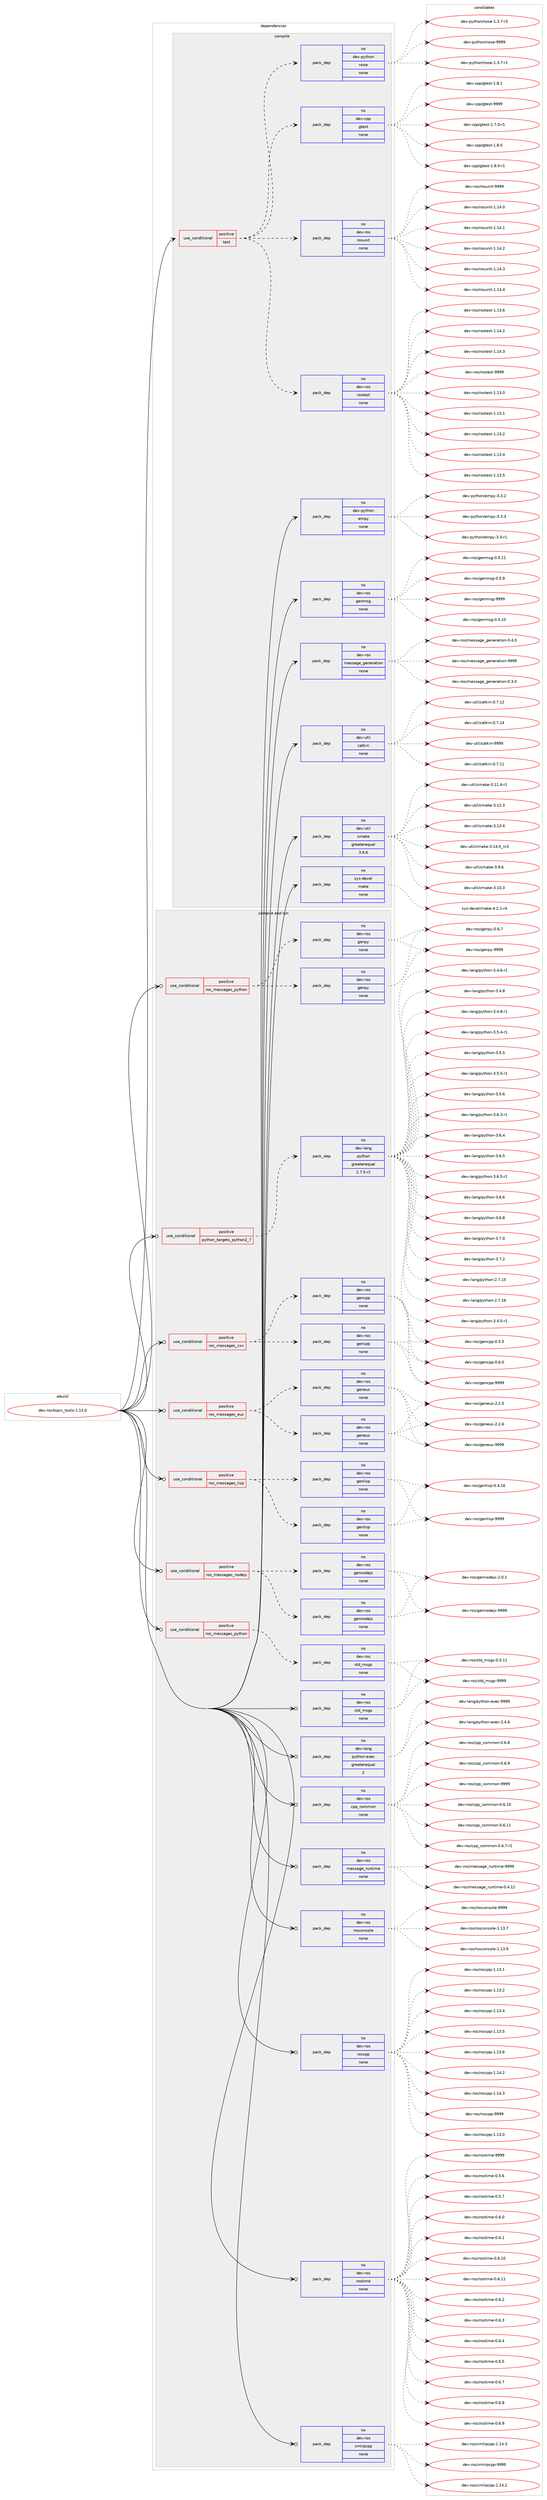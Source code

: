digraph prolog {

# *************
# Graph options
# *************

newrank=true;
concentrate=true;
compound=true;
graph [rankdir=LR,fontname=Helvetica,fontsize=10,ranksep=1.5];#, ranksep=2.5, nodesep=0.2];
edge  [arrowhead=vee];
node  [fontname=Helvetica,fontsize=10];

# **********
# The ebuild
# **********

subgraph cluster_leftcol {
color=gray;
rank=same;
label=<<i>ebuild</i>>;
id [label="dev-ros/topic_tools-1.13.0", color=red, width=4, href="../dev-ros/topic_tools-1.13.0.svg"];
}

# ****************
# The dependencies
# ****************

subgraph cluster_midcol {
color=gray;
label=<<i>dependencies</i>>;
subgraph cluster_compile {
fillcolor="#eeeeee";
style=filled;
label=<<i>compile</i>>;
subgraph cond391656 {
dependency1475998 [label=<<TABLE BORDER="0" CELLBORDER="1" CELLSPACING="0" CELLPADDING="4"><TR><TD ROWSPAN="3" CELLPADDING="10">use_conditional</TD></TR><TR><TD>positive</TD></TR><TR><TD>test</TD></TR></TABLE>>, shape=none, color=red];
subgraph pack1060952 {
dependency1475999 [label=<<TABLE BORDER="0" CELLBORDER="1" CELLSPACING="0" CELLPADDING="4" WIDTH="220"><TR><TD ROWSPAN="6" CELLPADDING="30">pack_dep</TD></TR><TR><TD WIDTH="110">no</TD></TR><TR><TD>dev-ros</TD></TR><TR><TD>rostest</TD></TR><TR><TD>none</TD></TR><TR><TD></TD></TR></TABLE>>, shape=none, color=blue];
}
dependency1475998:e -> dependency1475999:w [weight=20,style="dashed",arrowhead="vee"];
subgraph pack1060953 {
dependency1476000 [label=<<TABLE BORDER="0" CELLBORDER="1" CELLSPACING="0" CELLPADDING="4" WIDTH="220"><TR><TD ROWSPAN="6" CELLPADDING="30">pack_dep</TD></TR><TR><TD WIDTH="110">no</TD></TR><TR><TD>dev-ros</TD></TR><TR><TD>rosunit</TD></TR><TR><TD>none</TD></TR><TR><TD></TD></TR></TABLE>>, shape=none, color=blue];
}
dependency1475998:e -> dependency1476000:w [weight=20,style="dashed",arrowhead="vee"];
subgraph pack1060954 {
dependency1476001 [label=<<TABLE BORDER="0" CELLBORDER="1" CELLSPACING="0" CELLPADDING="4" WIDTH="220"><TR><TD ROWSPAN="6" CELLPADDING="30">pack_dep</TD></TR><TR><TD WIDTH="110">no</TD></TR><TR><TD>dev-cpp</TD></TR><TR><TD>gtest</TD></TR><TR><TD>none</TD></TR><TR><TD></TD></TR></TABLE>>, shape=none, color=blue];
}
dependency1475998:e -> dependency1476001:w [weight=20,style="dashed",arrowhead="vee"];
subgraph pack1060955 {
dependency1476002 [label=<<TABLE BORDER="0" CELLBORDER="1" CELLSPACING="0" CELLPADDING="4" WIDTH="220"><TR><TD ROWSPAN="6" CELLPADDING="30">pack_dep</TD></TR><TR><TD WIDTH="110">no</TD></TR><TR><TD>dev-python</TD></TR><TR><TD>nose</TD></TR><TR><TD>none</TD></TR><TR><TD></TD></TR></TABLE>>, shape=none, color=blue];
}
dependency1475998:e -> dependency1476002:w [weight=20,style="dashed",arrowhead="vee"];
}
id:e -> dependency1475998:w [weight=20,style="solid",arrowhead="vee"];
subgraph pack1060956 {
dependency1476003 [label=<<TABLE BORDER="0" CELLBORDER="1" CELLSPACING="0" CELLPADDING="4" WIDTH="220"><TR><TD ROWSPAN="6" CELLPADDING="30">pack_dep</TD></TR><TR><TD WIDTH="110">no</TD></TR><TR><TD>dev-python</TD></TR><TR><TD>empy</TD></TR><TR><TD>none</TD></TR><TR><TD></TD></TR></TABLE>>, shape=none, color=blue];
}
id:e -> dependency1476003:w [weight=20,style="solid",arrowhead="vee"];
subgraph pack1060957 {
dependency1476004 [label=<<TABLE BORDER="0" CELLBORDER="1" CELLSPACING="0" CELLPADDING="4" WIDTH="220"><TR><TD ROWSPAN="6" CELLPADDING="30">pack_dep</TD></TR><TR><TD WIDTH="110">no</TD></TR><TR><TD>dev-ros</TD></TR><TR><TD>genmsg</TD></TR><TR><TD>none</TD></TR><TR><TD></TD></TR></TABLE>>, shape=none, color=blue];
}
id:e -> dependency1476004:w [weight=20,style="solid",arrowhead="vee"];
subgraph pack1060958 {
dependency1476005 [label=<<TABLE BORDER="0" CELLBORDER="1" CELLSPACING="0" CELLPADDING="4" WIDTH="220"><TR><TD ROWSPAN="6" CELLPADDING="30">pack_dep</TD></TR><TR><TD WIDTH="110">no</TD></TR><TR><TD>dev-ros</TD></TR><TR><TD>message_generation</TD></TR><TR><TD>none</TD></TR><TR><TD></TD></TR></TABLE>>, shape=none, color=blue];
}
id:e -> dependency1476005:w [weight=20,style="solid",arrowhead="vee"];
subgraph pack1060959 {
dependency1476006 [label=<<TABLE BORDER="0" CELLBORDER="1" CELLSPACING="0" CELLPADDING="4" WIDTH="220"><TR><TD ROWSPAN="6" CELLPADDING="30">pack_dep</TD></TR><TR><TD WIDTH="110">no</TD></TR><TR><TD>dev-util</TD></TR><TR><TD>catkin</TD></TR><TR><TD>none</TD></TR><TR><TD></TD></TR></TABLE>>, shape=none, color=blue];
}
id:e -> dependency1476006:w [weight=20,style="solid",arrowhead="vee"];
subgraph pack1060960 {
dependency1476007 [label=<<TABLE BORDER="0" CELLBORDER="1" CELLSPACING="0" CELLPADDING="4" WIDTH="220"><TR><TD ROWSPAN="6" CELLPADDING="30">pack_dep</TD></TR><TR><TD WIDTH="110">no</TD></TR><TR><TD>dev-util</TD></TR><TR><TD>cmake</TD></TR><TR><TD>greaterequal</TD></TR><TR><TD>3.9.6</TD></TR></TABLE>>, shape=none, color=blue];
}
id:e -> dependency1476007:w [weight=20,style="solid",arrowhead="vee"];
subgraph pack1060961 {
dependency1476008 [label=<<TABLE BORDER="0" CELLBORDER="1" CELLSPACING="0" CELLPADDING="4" WIDTH="220"><TR><TD ROWSPAN="6" CELLPADDING="30">pack_dep</TD></TR><TR><TD WIDTH="110">no</TD></TR><TR><TD>sys-devel</TD></TR><TR><TD>make</TD></TR><TR><TD>none</TD></TR><TR><TD></TD></TR></TABLE>>, shape=none, color=blue];
}
id:e -> dependency1476008:w [weight=20,style="solid",arrowhead="vee"];
}
subgraph cluster_compileandrun {
fillcolor="#eeeeee";
style=filled;
label=<<i>compile and run</i>>;
subgraph cond391657 {
dependency1476009 [label=<<TABLE BORDER="0" CELLBORDER="1" CELLSPACING="0" CELLPADDING="4"><TR><TD ROWSPAN="3" CELLPADDING="10">use_conditional</TD></TR><TR><TD>positive</TD></TR><TR><TD>python_targets_python2_7</TD></TR></TABLE>>, shape=none, color=red];
subgraph pack1060962 {
dependency1476010 [label=<<TABLE BORDER="0" CELLBORDER="1" CELLSPACING="0" CELLPADDING="4" WIDTH="220"><TR><TD ROWSPAN="6" CELLPADDING="30">pack_dep</TD></TR><TR><TD WIDTH="110">no</TD></TR><TR><TD>dev-lang</TD></TR><TR><TD>python</TD></TR><TR><TD>greaterequal</TD></TR><TR><TD>2.7.5-r2</TD></TR></TABLE>>, shape=none, color=blue];
}
dependency1476009:e -> dependency1476010:w [weight=20,style="dashed",arrowhead="vee"];
}
id:e -> dependency1476009:w [weight=20,style="solid",arrowhead="odotvee"];
subgraph cond391658 {
dependency1476011 [label=<<TABLE BORDER="0" CELLBORDER="1" CELLSPACING="0" CELLPADDING="4"><TR><TD ROWSPAN="3" CELLPADDING="10">use_conditional</TD></TR><TR><TD>positive</TD></TR><TR><TD>ros_messages_cxx</TD></TR></TABLE>>, shape=none, color=red];
subgraph pack1060963 {
dependency1476012 [label=<<TABLE BORDER="0" CELLBORDER="1" CELLSPACING="0" CELLPADDING="4" WIDTH="220"><TR><TD ROWSPAN="6" CELLPADDING="30">pack_dep</TD></TR><TR><TD WIDTH="110">no</TD></TR><TR><TD>dev-ros</TD></TR><TR><TD>gencpp</TD></TR><TR><TD>none</TD></TR><TR><TD></TD></TR></TABLE>>, shape=none, color=blue];
}
dependency1476011:e -> dependency1476012:w [weight=20,style="dashed",arrowhead="vee"];
subgraph pack1060964 {
dependency1476013 [label=<<TABLE BORDER="0" CELLBORDER="1" CELLSPACING="0" CELLPADDING="4" WIDTH="220"><TR><TD ROWSPAN="6" CELLPADDING="30">pack_dep</TD></TR><TR><TD WIDTH="110">no</TD></TR><TR><TD>dev-ros</TD></TR><TR><TD>gencpp</TD></TR><TR><TD>none</TD></TR><TR><TD></TD></TR></TABLE>>, shape=none, color=blue];
}
dependency1476011:e -> dependency1476013:w [weight=20,style="dashed",arrowhead="vee"];
}
id:e -> dependency1476011:w [weight=20,style="solid",arrowhead="odotvee"];
subgraph cond391659 {
dependency1476014 [label=<<TABLE BORDER="0" CELLBORDER="1" CELLSPACING="0" CELLPADDING="4"><TR><TD ROWSPAN="3" CELLPADDING="10">use_conditional</TD></TR><TR><TD>positive</TD></TR><TR><TD>ros_messages_eus</TD></TR></TABLE>>, shape=none, color=red];
subgraph pack1060965 {
dependency1476015 [label=<<TABLE BORDER="0" CELLBORDER="1" CELLSPACING="0" CELLPADDING="4" WIDTH="220"><TR><TD ROWSPAN="6" CELLPADDING="30">pack_dep</TD></TR><TR><TD WIDTH="110">no</TD></TR><TR><TD>dev-ros</TD></TR><TR><TD>geneus</TD></TR><TR><TD>none</TD></TR><TR><TD></TD></TR></TABLE>>, shape=none, color=blue];
}
dependency1476014:e -> dependency1476015:w [weight=20,style="dashed",arrowhead="vee"];
subgraph pack1060966 {
dependency1476016 [label=<<TABLE BORDER="0" CELLBORDER="1" CELLSPACING="0" CELLPADDING="4" WIDTH="220"><TR><TD ROWSPAN="6" CELLPADDING="30">pack_dep</TD></TR><TR><TD WIDTH="110">no</TD></TR><TR><TD>dev-ros</TD></TR><TR><TD>geneus</TD></TR><TR><TD>none</TD></TR><TR><TD></TD></TR></TABLE>>, shape=none, color=blue];
}
dependency1476014:e -> dependency1476016:w [weight=20,style="dashed",arrowhead="vee"];
}
id:e -> dependency1476014:w [weight=20,style="solid",arrowhead="odotvee"];
subgraph cond391660 {
dependency1476017 [label=<<TABLE BORDER="0" CELLBORDER="1" CELLSPACING="0" CELLPADDING="4"><TR><TD ROWSPAN="3" CELLPADDING="10">use_conditional</TD></TR><TR><TD>positive</TD></TR><TR><TD>ros_messages_lisp</TD></TR></TABLE>>, shape=none, color=red];
subgraph pack1060967 {
dependency1476018 [label=<<TABLE BORDER="0" CELLBORDER="1" CELLSPACING="0" CELLPADDING="4" WIDTH="220"><TR><TD ROWSPAN="6" CELLPADDING="30">pack_dep</TD></TR><TR><TD WIDTH="110">no</TD></TR><TR><TD>dev-ros</TD></TR><TR><TD>genlisp</TD></TR><TR><TD>none</TD></TR><TR><TD></TD></TR></TABLE>>, shape=none, color=blue];
}
dependency1476017:e -> dependency1476018:w [weight=20,style="dashed",arrowhead="vee"];
subgraph pack1060968 {
dependency1476019 [label=<<TABLE BORDER="0" CELLBORDER="1" CELLSPACING="0" CELLPADDING="4" WIDTH="220"><TR><TD ROWSPAN="6" CELLPADDING="30">pack_dep</TD></TR><TR><TD WIDTH="110">no</TD></TR><TR><TD>dev-ros</TD></TR><TR><TD>genlisp</TD></TR><TR><TD>none</TD></TR><TR><TD></TD></TR></TABLE>>, shape=none, color=blue];
}
dependency1476017:e -> dependency1476019:w [weight=20,style="dashed",arrowhead="vee"];
}
id:e -> dependency1476017:w [weight=20,style="solid",arrowhead="odotvee"];
subgraph cond391661 {
dependency1476020 [label=<<TABLE BORDER="0" CELLBORDER="1" CELLSPACING="0" CELLPADDING="4"><TR><TD ROWSPAN="3" CELLPADDING="10">use_conditional</TD></TR><TR><TD>positive</TD></TR><TR><TD>ros_messages_nodejs</TD></TR></TABLE>>, shape=none, color=red];
subgraph pack1060969 {
dependency1476021 [label=<<TABLE BORDER="0" CELLBORDER="1" CELLSPACING="0" CELLPADDING="4" WIDTH="220"><TR><TD ROWSPAN="6" CELLPADDING="30">pack_dep</TD></TR><TR><TD WIDTH="110">no</TD></TR><TR><TD>dev-ros</TD></TR><TR><TD>gennodejs</TD></TR><TR><TD>none</TD></TR><TR><TD></TD></TR></TABLE>>, shape=none, color=blue];
}
dependency1476020:e -> dependency1476021:w [weight=20,style="dashed",arrowhead="vee"];
subgraph pack1060970 {
dependency1476022 [label=<<TABLE BORDER="0" CELLBORDER="1" CELLSPACING="0" CELLPADDING="4" WIDTH="220"><TR><TD ROWSPAN="6" CELLPADDING="30">pack_dep</TD></TR><TR><TD WIDTH="110">no</TD></TR><TR><TD>dev-ros</TD></TR><TR><TD>gennodejs</TD></TR><TR><TD>none</TD></TR><TR><TD></TD></TR></TABLE>>, shape=none, color=blue];
}
dependency1476020:e -> dependency1476022:w [weight=20,style="dashed",arrowhead="vee"];
}
id:e -> dependency1476020:w [weight=20,style="solid",arrowhead="odotvee"];
subgraph cond391662 {
dependency1476023 [label=<<TABLE BORDER="0" CELLBORDER="1" CELLSPACING="0" CELLPADDING="4"><TR><TD ROWSPAN="3" CELLPADDING="10">use_conditional</TD></TR><TR><TD>positive</TD></TR><TR><TD>ros_messages_python</TD></TR></TABLE>>, shape=none, color=red];
subgraph pack1060971 {
dependency1476024 [label=<<TABLE BORDER="0" CELLBORDER="1" CELLSPACING="0" CELLPADDING="4" WIDTH="220"><TR><TD ROWSPAN="6" CELLPADDING="30">pack_dep</TD></TR><TR><TD WIDTH="110">no</TD></TR><TR><TD>dev-ros</TD></TR><TR><TD>genpy</TD></TR><TR><TD>none</TD></TR><TR><TD></TD></TR></TABLE>>, shape=none, color=blue];
}
dependency1476023:e -> dependency1476024:w [weight=20,style="dashed",arrowhead="vee"];
subgraph pack1060972 {
dependency1476025 [label=<<TABLE BORDER="0" CELLBORDER="1" CELLSPACING="0" CELLPADDING="4" WIDTH="220"><TR><TD ROWSPAN="6" CELLPADDING="30">pack_dep</TD></TR><TR><TD WIDTH="110">no</TD></TR><TR><TD>dev-ros</TD></TR><TR><TD>genpy</TD></TR><TR><TD>none</TD></TR><TR><TD></TD></TR></TABLE>>, shape=none, color=blue];
}
dependency1476023:e -> dependency1476025:w [weight=20,style="dashed",arrowhead="vee"];
}
id:e -> dependency1476023:w [weight=20,style="solid",arrowhead="odotvee"];
subgraph cond391663 {
dependency1476026 [label=<<TABLE BORDER="0" CELLBORDER="1" CELLSPACING="0" CELLPADDING="4"><TR><TD ROWSPAN="3" CELLPADDING="10">use_conditional</TD></TR><TR><TD>positive</TD></TR><TR><TD>ros_messages_python</TD></TR></TABLE>>, shape=none, color=red];
subgraph pack1060973 {
dependency1476027 [label=<<TABLE BORDER="0" CELLBORDER="1" CELLSPACING="0" CELLPADDING="4" WIDTH="220"><TR><TD ROWSPAN="6" CELLPADDING="30">pack_dep</TD></TR><TR><TD WIDTH="110">no</TD></TR><TR><TD>dev-ros</TD></TR><TR><TD>std_msgs</TD></TR><TR><TD>none</TD></TR><TR><TD></TD></TR></TABLE>>, shape=none, color=blue];
}
dependency1476026:e -> dependency1476027:w [weight=20,style="dashed",arrowhead="vee"];
}
id:e -> dependency1476026:w [weight=20,style="solid",arrowhead="odotvee"];
subgraph pack1060974 {
dependency1476028 [label=<<TABLE BORDER="0" CELLBORDER="1" CELLSPACING="0" CELLPADDING="4" WIDTH="220"><TR><TD ROWSPAN="6" CELLPADDING="30">pack_dep</TD></TR><TR><TD WIDTH="110">no</TD></TR><TR><TD>dev-lang</TD></TR><TR><TD>python-exec</TD></TR><TR><TD>greaterequal</TD></TR><TR><TD>2</TD></TR></TABLE>>, shape=none, color=blue];
}
id:e -> dependency1476028:w [weight=20,style="solid",arrowhead="odotvee"];
subgraph pack1060975 {
dependency1476029 [label=<<TABLE BORDER="0" CELLBORDER="1" CELLSPACING="0" CELLPADDING="4" WIDTH="220"><TR><TD ROWSPAN="6" CELLPADDING="30">pack_dep</TD></TR><TR><TD WIDTH="110">no</TD></TR><TR><TD>dev-ros</TD></TR><TR><TD>cpp_common</TD></TR><TR><TD>none</TD></TR><TR><TD></TD></TR></TABLE>>, shape=none, color=blue];
}
id:e -> dependency1476029:w [weight=20,style="solid",arrowhead="odotvee"];
subgraph pack1060976 {
dependency1476030 [label=<<TABLE BORDER="0" CELLBORDER="1" CELLSPACING="0" CELLPADDING="4" WIDTH="220"><TR><TD ROWSPAN="6" CELLPADDING="30">pack_dep</TD></TR><TR><TD WIDTH="110">no</TD></TR><TR><TD>dev-ros</TD></TR><TR><TD>message_runtime</TD></TR><TR><TD>none</TD></TR><TR><TD></TD></TR></TABLE>>, shape=none, color=blue];
}
id:e -> dependency1476030:w [weight=20,style="solid",arrowhead="odotvee"];
subgraph pack1060977 {
dependency1476031 [label=<<TABLE BORDER="0" CELLBORDER="1" CELLSPACING="0" CELLPADDING="4" WIDTH="220"><TR><TD ROWSPAN="6" CELLPADDING="30">pack_dep</TD></TR><TR><TD WIDTH="110">no</TD></TR><TR><TD>dev-ros</TD></TR><TR><TD>rosconsole</TD></TR><TR><TD>none</TD></TR><TR><TD></TD></TR></TABLE>>, shape=none, color=blue];
}
id:e -> dependency1476031:w [weight=20,style="solid",arrowhead="odotvee"];
subgraph pack1060978 {
dependency1476032 [label=<<TABLE BORDER="0" CELLBORDER="1" CELLSPACING="0" CELLPADDING="4" WIDTH="220"><TR><TD ROWSPAN="6" CELLPADDING="30">pack_dep</TD></TR><TR><TD WIDTH="110">no</TD></TR><TR><TD>dev-ros</TD></TR><TR><TD>roscpp</TD></TR><TR><TD>none</TD></TR><TR><TD></TD></TR></TABLE>>, shape=none, color=blue];
}
id:e -> dependency1476032:w [weight=20,style="solid",arrowhead="odotvee"];
subgraph pack1060979 {
dependency1476033 [label=<<TABLE BORDER="0" CELLBORDER="1" CELLSPACING="0" CELLPADDING="4" WIDTH="220"><TR><TD ROWSPAN="6" CELLPADDING="30">pack_dep</TD></TR><TR><TD WIDTH="110">no</TD></TR><TR><TD>dev-ros</TD></TR><TR><TD>rostime</TD></TR><TR><TD>none</TD></TR><TR><TD></TD></TR></TABLE>>, shape=none, color=blue];
}
id:e -> dependency1476033:w [weight=20,style="solid",arrowhead="odotvee"];
subgraph pack1060980 {
dependency1476034 [label=<<TABLE BORDER="0" CELLBORDER="1" CELLSPACING="0" CELLPADDING="4" WIDTH="220"><TR><TD ROWSPAN="6" CELLPADDING="30">pack_dep</TD></TR><TR><TD WIDTH="110">no</TD></TR><TR><TD>dev-ros</TD></TR><TR><TD>std_msgs</TD></TR><TR><TD>none</TD></TR><TR><TD></TD></TR></TABLE>>, shape=none, color=blue];
}
id:e -> dependency1476034:w [weight=20,style="solid",arrowhead="odotvee"];
subgraph pack1060981 {
dependency1476035 [label=<<TABLE BORDER="0" CELLBORDER="1" CELLSPACING="0" CELLPADDING="4" WIDTH="220"><TR><TD ROWSPAN="6" CELLPADDING="30">pack_dep</TD></TR><TR><TD WIDTH="110">no</TD></TR><TR><TD>dev-ros</TD></TR><TR><TD>xmlrpcpp</TD></TR><TR><TD>none</TD></TR><TR><TD></TD></TR></TABLE>>, shape=none, color=blue];
}
id:e -> dependency1476035:w [weight=20,style="solid",arrowhead="odotvee"];
}
subgraph cluster_run {
fillcolor="#eeeeee";
style=filled;
label=<<i>run</i>>;
}
}

# **************
# The candidates
# **************

subgraph cluster_choices {
rank=same;
color=gray;
label=<<i>candidates</i>>;

subgraph choice1060952 {
color=black;
nodesep=1;
choice100101118451141111154711411111511610111511645494649514648 [label="dev-ros/rostest-1.13.0", color=red, width=4,href="../dev-ros/rostest-1.13.0.svg"];
choice100101118451141111154711411111511610111511645494649514649 [label="dev-ros/rostest-1.13.1", color=red, width=4,href="../dev-ros/rostest-1.13.1.svg"];
choice100101118451141111154711411111511610111511645494649514650 [label="dev-ros/rostest-1.13.2", color=red, width=4,href="../dev-ros/rostest-1.13.2.svg"];
choice100101118451141111154711411111511610111511645494649514652 [label="dev-ros/rostest-1.13.4", color=red, width=4,href="../dev-ros/rostest-1.13.4.svg"];
choice100101118451141111154711411111511610111511645494649514653 [label="dev-ros/rostest-1.13.5", color=red, width=4,href="../dev-ros/rostest-1.13.5.svg"];
choice100101118451141111154711411111511610111511645494649514654 [label="dev-ros/rostest-1.13.6", color=red, width=4,href="../dev-ros/rostest-1.13.6.svg"];
choice100101118451141111154711411111511610111511645494649524650 [label="dev-ros/rostest-1.14.2", color=red, width=4,href="../dev-ros/rostest-1.14.2.svg"];
choice100101118451141111154711411111511610111511645494649524651 [label="dev-ros/rostest-1.14.3", color=red, width=4,href="../dev-ros/rostest-1.14.3.svg"];
choice10010111845114111115471141111151161011151164557575757 [label="dev-ros/rostest-9999", color=red, width=4,href="../dev-ros/rostest-9999.svg"];
dependency1475999:e -> choice100101118451141111154711411111511610111511645494649514648:w [style=dotted,weight="100"];
dependency1475999:e -> choice100101118451141111154711411111511610111511645494649514649:w [style=dotted,weight="100"];
dependency1475999:e -> choice100101118451141111154711411111511610111511645494649514650:w [style=dotted,weight="100"];
dependency1475999:e -> choice100101118451141111154711411111511610111511645494649514652:w [style=dotted,weight="100"];
dependency1475999:e -> choice100101118451141111154711411111511610111511645494649514653:w [style=dotted,weight="100"];
dependency1475999:e -> choice100101118451141111154711411111511610111511645494649514654:w [style=dotted,weight="100"];
dependency1475999:e -> choice100101118451141111154711411111511610111511645494649524650:w [style=dotted,weight="100"];
dependency1475999:e -> choice100101118451141111154711411111511610111511645494649524651:w [style=dotted,weight="100"];
dependency1475999:e -> choice10010111845114111115471141111151161011151164557575757:w [style=dotted,weight="100"];
}
subgraph choice1060953 {
color=black;
nodesep=1;
choice100101118451141111154711411111511711010511645494649524648 [label="dev-ros/rosunit-1.14.0", color=red, width=4,href="../dev-ros/rosunit-1.14.0.svg"];
choice100101118451141111154711411111511711010511645494649524649 [label="dev-ros/rosunit-1.14.1", color=red, width=4,href="../dev-ros/rosunit-1.14.1.svg"];
choice100101118451141111154711411111511711010511645494649524650 [label="dev-ros/rosunit-1.14.2", color=red, width=4,href="../dev-ros/rosunit-1.14.2.svg"];
choice100101118451141111154711411111511711010511645494649524651 [label="dev-ros/rosunit-1.14.3", color=red, width=4,href="../dev-ros/rosunit-1.14.3.svg"];
choice100101118451141111154711411111511711010511645494649524652 [label="dev-ros/rosunit-1.14.4", color=red, width=4,href="../dev-ros/rosunit-1.14.4.svg"];
choice10010111845114111115471141111151171101051164557575757 [label="dev-ros/rosunit-9999", color=red, width=4,href="../dev-ros/rosunit-9999.svg"];
dependency1476000:e -> choice100101118451141111154711411111511711010511645494649524648:w [style=dotted,weight="100"];
dependency1476000:e -> choice100101118451141111154711411111511711010511645494649524649:w [style=dotted,weight="100"];
dependency1476000:e -> choice100101118451141111154711411111511711010511645494649524650:w [style=dotted,weight="100"];
dependency1476000:e -> choice100101118451141111154711411111511711010511645494649524651:w [style=dotted,weight="100"];
dependency1476000:e -> choice100101118451141111154711411111511711010511645494649524652:w [style=dotted,weight="100"];
dependency1476000:e -> choice10010111845114111115471141111151171101051164557575757:w [style=dotted,weight="100"];
}
subgraph choice1060954 {
color=black;
nodesep=1;
choice1001011184599112112471031161011151164549465546484511449 [label="dev-cpp/gtest-1.7.0-r1", color=red, width=4,href="../dev-cpp/gtest-1.7.0-r1.svg"];
choice100101118459911211247103116101115116454946564648 [label="dev-cpp/gtest-1.8.0", color=red, width=4,href="../dev-cpp/gtest-1.8.0.svg"];
choice1001011184599112112471031161011151164549465646484511449 [label="dev-cpp/gtest-1.8.0-r1", color=red, width=4,href="../dev-cpp/gtest-1.8.0-r1.svg"];
choice100101118459911211247103116101115116454946564649 [label="dev-cpp/gtest-1.8.1", color=red, width=4,href="../dev-cpp/gtest-1.8.1.svg"];
choice1001011184599112112471031161011151164557575757 [label="dev-cpp/gtest-9999", color=red, width=4,href="../dev-cpp/gtest-9999.svg"];
dependency1476001:e -> choice1001011184599112112471031161011151164549465546484511449:w [style=dotted,weight="100"];
dependency1476001:e -> choice100101118459911211247103116101115116454946564648:w [style=dotted,weight="100"];
dependency1476001:e -> choice1001011184599112112471031161011151164549465646484511449:w [style=dotted,weight="100"];
dependency1476001:e -> choice100101118459911211247103116101115116454946564649:w [style=dotted,weight="100"];
dependency1476001:e -> choice1001011184599112112471031161011151164557575757:w [style=dotted,weight="100"];
}
subgraph choice1060955 {
color=black;
nodesep=1;
choice10010111845112121116104111110471101111151014549465146554511449 [label="dev-python/nose-1.3.7-r1", color=red, width=4,href="../dev-python/nose-1.3.7-r1.svg"];
choice10010111845112121116104111110471101111151014549465146554511451 [label="dev-python/nose-1.3.7-r3", color=red, width=4,href="../dev-python/nose-1.3.7-r3.svg"];
choice10010111845112121116104111110471101111151014557575757 [label="dev-python/nose-9999", color=red, width=4,href="../dev-python/nose-9999.svg"];
dependency1476002:e -> choice10010111845112121116104111110471101111151014549465146554511449:w [style=dotted,weight="100"];
dependency1476002:e -> choice10010111845112121116104111110471101111151014549465146554511451:w [style=dotted,weight="100"];
dependency1476002:e -> choice10010111845112121116104111110471101111151014557575757:w [style=dotted,weight="100"];
}
subgraph choice1060956 {
color=black;
nodesep=1;
choice1001011184511212111610411111047101109112121455146514511449 [label="dev-python/empy-3.3-r1", color=red, width=4,href="../dev-python/empy-3.3-r1.svg"];
choice1001011184511212111610411111047101109112121455146514650 [label="dev-python/empy-3.3.2", color=red, width=4,href="../dev-python/empy-3.3.2.svg"];
choice1001011184511212111610411111047101109112121455146514651 [label="dev-python/empy-3.3.3", color=red, width=4,href="../dev-python/empy-3.3.3.svg"];
dependency1476003:e -> choice1001011184511212111610411111047101109112121455146514511449:w [style=dotted,weight="100"];
dependency1476003:e -> choice1001011184511212111610411111047101109112121455146514650:w [style=dotted,weight="100"];
dependency1476003:e -> choice1001011184511212111610411111047101109112121455146514651:w [style=dotted,weight="100"];
}
subgraph choice1060957 {
color=black;
nodesep=1;
choice100101118451141111154710310111010911510345484653464948 [label="dev-ros/genmsg-0.5.10", color=red, width=4,href="../dev-ros/genmsg-0.5.10.svg"];
choice100101118451141111154710310111010911510345484653464949 [label="dev-ros/genmsg-0.5.11", color=red, width=4,href="../dev-ros/genmsg-0.5.11.svg"];
choice1001011184511411111547103101110109115103454846534657 [label="dev-ros/genmsg-0.5.9", color=red, width=4,href="../dev-ros/genmsg-0.5.9.svg"];
choice10010111845114111115471031011101091151034557575757 [label="dev-ros/genmsg-9999", color=red, width=4,href="../dev-ros/genmsg-9999.svg"];
dependency1476004:e -> choice100101118451141111154710310111010911510345484653464948:w [style=dotted,weight="100"];
dependency1476004:e -> choice100101118451141111154710310111010911510345484653464949:w [style=dotted,weight="100"];
dependency1476004:e -> choice1001011184511411111547103101110109115103454846534657:w [style=dotted,weight="100"];
dependency1476004:e -> choice10010111845114111115471031011101091151034557575757:w [style=dotted,weight="100"];
}
subgraph choice1060958 {
color=black;
nodesep=1;
choice1001011184511411111547109101115115971031019510310111010111497116105111110454846514648 [label="dev-ros/message_generation-0.3.0", color=red, width=4,href="../dev-ros/message_generation-0.3.0.svg"];
choice1001011184511411111547109101115115971031019510310111010111497116105111110454846524648 [label="dev-ros/message_generation-0.4.0", color=red, width=4,href="../dev-ros/message_generation-0.4.0.svg"];
choice10010111845114111115471091011151159710310195103101110101114971161051111104557575757 [label="dev-ros/message_generation-9999", color=red, width=4,href="../dev-ros/message_generation-9999.svg"];
dependency1476005:e -> choice1001011184511411111547109101115115971031019510310111010111497116105111110454846514648:w [style=dotted,weight="100"];
dependency1476005:e -> choice1001011184511411111547109101115115971031019510310111010111497116105111110454846524648:w [style=dotted,weight="100"];
dependency1476005:e -> choice10010111845114111115471091011151159710310195103101110101114971161051111104557575757:w [style=dotted,weight="100"];
}
subgraph choice1060959 {
color=black;
nodesep=1;
choice1001011184511711610510847999711610710511045484655464949 [label="dev-util/catkin-0.7.11", color=red, width=4,href="../dev-util/catkin-0.7.11.svg"];
choice1001011184511711610510847999711610710511045484655464950 [label="dev-util/catkin-0.7.12", color=red, width=4,href="../dev-util/catkin-0.7.12.svg"];
choice1001011184511711610510847999711610710511045484655464952 [label="dev-util/catkin-0.7.14", color=red, width=4,href="../dev-util/catkin-0.7.14.svg"];
choice100101118451171161051084799971161071051104557575757 [label="dev-util/catkin-9999", color=red, width=4,href="../dev-util/catkin-9999.svg"];
dependency1476006:e -> choice1001011184511711610510847999711610710511045484655464949:w [style=dotted,weight="100"];
dependency1476006:e -> choice1001011184511711610510847999711610710511045484655464950:w [style=dotted,weight="100"];
dependency1476006:e -> choice1001011184511711610510847999711610710511045484655464952:w [style=dotted,weight="100"];
dependency1476006:e -> choice100101118451171161051084799971161071051104557575757:w [style=dotted,weight="100"];
}
subgraph choice1060960 {
color=black;
nodesep=1;
choice1001011184511711610510847991099710710145514649484651 [label="dev-util/cmake-3.10.3", color=red, width=4,href="../dev-util/cmake-3.10.3.svg"];
choice10010111845117116105108479910997107101455146494946524511449 [label="dev-util/cmake-3.11.4-r1", color=red, width=4,href="../dev-util/cmake-3.11.4-r1.svg"];
choice1001011184511711610510847991099710710145514649504651 [label="dev-util/cmake-3.12.3", color=red, width=4,href="../dev-util/cmake-3.12.3.svg"];
choice1001011184511711610510847991099710710145514649514652 [label="dev-util/cmake-3.13.4", color=red, width=4,href="../dev-util/cmake-3.13.4.svg"];
choice1001011184511711610510847991099710710145514649524648951149951 [label="dev-util/cmake-3.14.0_rc3", color=red, width=4,href="../dev-util/cmake-3.14.0_rc3.svg"];
choice10010111845117116105108479910997107101455146574654 [label="dev-util/cmake-3.9.6", color=red, width=4,href="../dev-util/cmake-3.9.6.svg"];
dependency1476007:e -> choice1001011184511711610510847991099710710145514649484651:w [style=dotted,weight="100"];
dependency1476007:e -> choice10010111845117116105108479910997107101455146494946524511449:w [style=dotted,weight="100"];
dependency1476007:e -> choice1001011184511711610510847991099710710145514649504651:w [style=dotted,weight="100"];
dependency1476007:e -> choice1001011184511711610510847991099710710145514649514652:w [style=dotted,weight="100"];
dependency1476007:e -> choice1001011184511711610510847991099710710145514649524648951149951:w [style=dotted,weight="100"];
dependency1476007:e -> choice10010111845117116105108479910997107101455146574654:w [style=dotted,weight="100"];
}
subgraph choice1060961 {
color=black;
nodesep=1;
choice1151211154510010111810110847109971071014552465046494511452 [label="sys-devel/make-4.2.1-r4", color=red, width=4,href="../sys-devel/make-4.2.1-r4.svg"];
dependency1476008:e -> choice1151211154510010111810110847109971071014552465046494511452:w [style=dotted,weight="100"];
}
subgraph choice1060962 {
color=black;
nodesep=1;
choice10010111845108971101034711212111610411111045504655464953 [label="dev-lang/python-2.7.15", color=red, width=4,href="../dev-lang/python-2.7.15.svg"];
choice10010111845108971101034711212111610411111045504655464954 [label="dev-lang/python-2.7.16", color=red, width=4,href="../dev-lang/python-2.7.16.svg"];
choice1001011184510897110103471121211161041111104551465246534511449 [label="dev-lang/python-3.4.5-r1", color=red, width=4,href="../dev-lang/python-3.4.5-r1.svg"];
choice1001011184510897110103471121211161041111104551465246544511449 [label="dev-lang/python-3.4.6-r1", color=red, width=4,href="../dev-lang/python-3.4.6-r1.svg"];
choice100101118451089711010347112121116104111110455146524656 [label="dev-lang/python-3.4.8", color=red, width=4,href="../dev-lang/python-3.4.8.svg"];
choice1001011184510897110103471121211161041111104551465246564511449 [label="dev-lang/python-3.4.8-r1", color=red, width=4,href="../dev-lang/python-3.4.8-r1.svg"];
choice1001011184510897110103471121211161041111104551465346524511449 [label="dev-lang/python-3.5.4-r1", color=red, width=4,href="../dev-lang/python-3.5.4-r1.svg"];
choice100101118451089711010347112121116104111110455146534653 [label="dev-lang/python-3.5.5", color=red, width=4,href="../dev-lang/python-3.5.5.svg"];
choice1001011184510897110103471121211161041111104551465346534511449 [label="dev-lang/python-3.5.5-r1", color=red, width=4,href="../dev-lang/python-3.5.5-r1.svg"];
choice100101118451089711010347112121116104111110455146534654 [label="dev-lang/python-3.5.6", color=red, width=4,href="../dev-lang/python-3.5.6.svg"];
choice1001011184510897110103471121211161041111104551465446514511449 [label="dev-lang/python-3.6.3-r1", color=red, width=4,href="../dev-lang/python-3.6.3-r1.svg"];
choice100101118451089711010347112121116104111110455146544652 [label="dev-lang/python-3.6.4", color=red, width=4,href="../dev-lang/python-3.6.4.svg"];
choice100101118451089711010347112121116104111110455146544653 [label="dev-lang/python-3.6.5", color=red, width=4,href="../dev-lang/python-3.6.5.svg"];
choice1001011184510897110103471121211161041111104551465446534511449 [label="dev-lang/python-3.6.5-r1", color=red, width=4,href="../dev-lang/python-3.6.5-r1.svg"];
choice100101118451089711010347112121116104111110455146544654 [label="dev-lang/python-3.6.6", color=red, width=4,href="../dev-lang/python-3.6.6.svg"];
choice100101118451089711010347112121116104111110455146544656 [label="dev-lang/python-3.6.8", color=red, width=4,href="../dev-lang/python-3.6.8.svg"];
choice100101118451089711010347112121116104111110455146554648 [label="dev-lang/python-3.7.0", color=red, width=4,href="../dev-lang/python-3.7.0.svg"];
choice100101118451089711010347112121116104111110455146554650 [label="dev-lang/python-3.7.2", color=red, width=4,href="../dev-lang/python-3.7.2.svg"];
dependency1476010:e -> choice10010111845108971101034711212111610411111045504655464953:w [style=dotted,weight="100"];
dependency1476010:e -> choice10010111845108971101034711212111610411111045504655464954:w [style=dotted,weight="100"];
dependency1476010:e -> choice1001011184510897110103471121211161041111104551465246534511449:w [style=dotted,weight="100"];
dependency1476010:e -> choice1001011184510897110103471121211161041111104551465246544511449:w [style=dotted,weight="100"];
dependency1476010:e -> choice100101118451089711010347112121116104111110455146524656:w [style=dotted,weight="100"];
dependency1476010:e -> choice1001011184510897110103471121211161041111104551465246564511449:w [style=dotted,weight="100"];
dependency1476010:e -> choice1001011184510897110103471121211161041111104551465346524511449:w [style=dotted,weight="100"];
dependency1476010:e -> choice100101118451089711010347112121116104111110455146534653:w [style=dotted,weight="100"];
dependency1476010:e -> choice1001011184510897110103471121211161041111104551465346534511449:w [style=dotted,weight="100"];
dependency1476010:e -> choice100101118451089711010347112121116104111110455146534654:w [style=dotted,weight="100"];
dependency1476010:e -> choice1001011184510897110103471121211161041111104551465446514511449:w [style=dotted,weight="100"];
dependency1476010:e -> choice100101118451089711010347112121116104111110455146544652:w [style=dotted,weight="100"];
dependency1476010:e -> choice100101118451089711010347112121116104111110455146544653:w [style=dotted,weight="100"];
dependency1476010:e -> choice1001011184510897110103471121211161041111104551465446534511449:w [style=dotted,weight="100"];
dependency1476010:e -> choice100101118451089711010347112121116104111110455146544654:w [style=dotted,weight="100"];
dependency1476010:e -> choice100101118451089711010347112121116104111110455146544656:w [style=dotted,weight="100"];
dependency1476010:e -> choice100101118451089711010347112121116104111110455146554648:w [style=dotted,weight="100"];
dependency1476010:e -> choice100101118451089711010347112121116104111110455146554650:w [style=dotted,weight="100"];
}
subgraph choice1060963 {
color=black;
nodesep=1;
choice100101118451141111154710310111099112112454846534653 [label="dev-ros/gencpp-0.5.5", color=red, width=4,href="../dev-ros/gencpp-0.5.5.svg"];
choice100101118451141111154710310111099112112454846544648 [label="dev-ros/gencpp-0.6.0", color=red, width=4,href="../dev-ros/gencpp-0.6.0.svg"];
choice1001011184511411111547103101110991121124557575757 [label="dev-ros/gencpp-9999", color=red, width=4,href="../dev-ros/gencpp-9999.svg"];
dependency1476012:e -> choice100101118451141111154710310111099112112454846534653:w [style=dotted,weight="100"];
dependency1476012:e -> choice100101118451141111154710310111099112112454846544648:w [style=dotted,weight="100"];
dependency1476012:e -> choice1001011184511411111547103101110991121124557575757:w [style=dotted,weight="100"];
}
subgraph choice1060964 {
color=black;
nodesep=1;
choice100101118451141111154710310111099112112454846534653 [label="dev-ros/gencpp-0.5.5", color=red, width=4,href="../dev-ros/gencpp-0.5.5.svg"];
choice100101118451141111154710310111099112112454846544648 [label="dev-ros/gencpp-0.6.0", color=red, width=4,href="../dev-ros/gencpp-0.6.0.svg"];
choice1001011184511411111547103101110991121124557575757 [label="dev-ros/gencpp-9999", color=red, width=4,href="../dev-ros/gencpp-9999.svg"];
dependency1476013:e -> choice100101118451141111154710310111099112112454846534653:w [style=dotted,weight="100"];
dependency1476013:e -> choice100101118451141111154710310111099112112454846544648:w [style=dotted,weight="100"];
dependency1476013:e -> choice1001011184511411111547103101110991121124557575757:w [style=dotted,weight="100"];
}
subgraph choice1060965 {
color=black;
nodesep=1;
choice1001011184511411111547103101110101117115455046504653 [label="dev-ros/geneus-2.2.5", color=red, width=4,href="../dev-ros/geneus-2.2.5.svg"];
choice1001011184511411111547103101110101117115455046504654 [label="dev-ros/geneus-2.2.6", color=red, width=4,href="../dev-ros/geneus-2.2.6.svg"];
choice10010111845114111115471031011101011171154557575757 [label="dev-ros/geneus-9999", color=red, width=4,href="../dev-ros/geneus-9999.svg"];
dependency1476015:e -> choice1001011184511411111547103101110101117115455046504653:w [style=dotted,weight="100"];
dependency1476015:e -> choice1001011184511411111547103101110101117115455046504654:w [style=dotted,weight="100"];
dependency1476015:e -> choice10010111845114111115471031011101011171154557575757:w [style=dotted,weight="100"];
}
subgraph choice1060966 {
color=black;
nodesep=1;
choice1001011184511411111547103101110101117115455046504653 [label="dev-ros/geneus-2.2.5", color=red, width=4,href="../dev-ros/geneus-2.2.5.svg"];
choice1001011184511411111547103101110101117115455046504654 [label="dev-ros/geneus-2.2.6", color=red, width=4,href="../dev-ros/geneus-2.2.6.svg"];
choice10010111845114111115471031011101011171154557575757 [label="dev-ros/geneus-9999", color=red, width=4,href="../dev-ros/geneus-9999.svg"];
dependency1476016:e -> choice1001011184511411111547103101110101117115455046504653:w [style=dotted,weight="100"];
dependency1476016:e -> choice1001011184511411111547103101110101117115455046504654:w [style=dotted,weight="100"];
dependency1476016:e -> choice10010111845114111115471031011101011171154557575757:w [style=dotted,weight="100"];
}
subgraph choice1060967 {
color=black;
nodesep=1;
choice100101118451141111154710310111010810511511245484652464954 [label="dev-ros/genlisp-0.4.16", color=red, width=4,href="../dev-ros/genlisp-0.4.16.svg"];
choice10010111845114111115471031011101081051151124557575757 [label="dev-ros/genlisp-9999", color=red, width=4,href="../dev-ros/genlisp-9999.svg"];
dependency1476018:e -> choice100101118451141111154710310111010810511511245484652464954:w [style=dotted,weight="100"];
dependency1476018:e -> choice10010111845114111115471031011101081051151124557575757:w [style=dotted,weight="100"];
}
subgraph choice1060968 {
color=black;
nodesep=1;
choice100101118451141111154710310111010810511511245484652464954 [label="dev-ros/genlisp-0.4.16", color=red, width=4,href="../dev-ros/genlisp-0.4.16.svg"];
choice10010111845114111115471031011101081051151124557575757 [label="dev-ros/genlisp-9999", color=red, width=4,href="../dev-ros/genlisp-9999.svg"];
dependency1476019:e -> choice100101118451141111154710310111010810511511245484652464954:w [style=dotted,weight="100"];
dependency1476019:e -> choice10010111845114111115471031011101081051151124557575757:w [style=dotted,weight="100"];
}
subgraph choice1060969 {
color=black;
nodesep=1;
choice1001011184511411111547103101110110111100101106115455046484649 [label="dev-ros/gennodejs-2.0.1", color=red, width=4,href="../dev-ros/gennodejs-2.0.1.svg"];
choice10010111845114111115471031011101101111001011061154557575757 [label="dev-ros/gennodejs-9999", color=red, width=4,href="../dev-ros/gennodejs-9999.svg"];
dependency1476021:e -> choice1001011184511411111547103101110110111100101106115455046484649:w [style=dotted,weight="100"];
dependency1476021:e -> choice10010111845114111115471031011101101111001011061154557575757:w [style=dotted,weight="100"];
}
subgraph choice1060970 {
color=black;
nodesep=1;
choice1001011184511411111547103101110110111100101106115455046484649 [label="dev-ros/gennodejs-2.0.1", color=red, width=4,href="../dev-ros/gennodejs-2.0.1.svg"];
choice10010111845114111115471031011101101111001011061154557575757 [label="dev-ros/gennodejs-9999", color=red, width=4,href="../dev-ros/gennodejs-9999.svg"];
dependency1476022:e -> choice1001011184511411111547103101110110111100101106115455046484649:w [style=dotted,weight="100"];
dependency1476022:e -> choice10010111845114111115471031011101101111001011061154557575757:w [style=dotted,weight="100"];
}
subgraph choice1060971 {
color=black;
nodesep=1;
choice1001011184511411111547103101110112121454846544655 [label="dev-ros/genpy-0.6.7", color=red, width=4,href="../dev-ros/genpy-0.6.7.svg"];
choice10010111845114111115471031011101121214557575757 [label="dev-ros/genpy-9999", color=red, width=4,href="../dev-ros/genpy-9999.svg"];
dependency1476024:e -> choice1001011184511411111547103101110112121454846544655:w [style=dotted,weight="100"];
dependency1476024:e -> choice10010111845114111115471031011101121214557575757:w [style=dotted,weight="100"];
}
subgraph choice1060972 {
color=black;
nodesep=1;
choice1001011184511411111547103101110112121454846544655 [label="dev-ros/genpy-0.6.7", color=red, width=4,href="../dev-ros/genpy-0.6.7.svg"];
choice10010111845114111115471031011101121214557575757 [label="dev-ros/genpy-9999", color=red, width=4,href="../dev-ros/genpy-9999.svg"];
dependency1476025:e -> choice1001011184511411111547103101110112121454846544655:w [style=dotted,weight="100"];
dependency1476025:e -> choice10010111845114111115471031011101121214557575757:w [style=dotted,weight="100"];
}
subgraph choice1060973 {
color=black;
nodesep=1;
choice10010111845114111115471151161009510911510311545484653464949 [label="dev-ros/std_msgs-0.5.11", color=red, width=4,href="../dev-ros/std_msgs-0.5.11.svg"];
choice1001011184511411111547115116100951091151031154557575757 [label="dev-ros/std_msgs-9999", color=red, width=4,href="../dev-ros/std_msgs-9999.svg"];
dependency1476027:e -> choice10010111845114111115471151161009510911510311545484653464949:w [style=dotted,weight="100"];
dependency1476027:e -> choice1001011184511411111547115116100951091151031154557575757:w [style=dotted,weight="100"];
}
subgraph choice1060974 {
color=black;
nodesep=1;
choice1001011184510897110103471121211161041111104510112010199455046524654 [label="dev-lang/python-exec-2.4.6", color=red, width=4,href="../dev-lang/python-exec-2.4.6.svg"];
choice10010111845108971101034711212111610411111045101120101994557575757 [label="dev-lang/python-exec-9999", color=red, width=4,href="../dev-lang/python-exec-9999.svg"];
dependency1476028:e -> choice1001011184510897110103471121211161041111104510112010199455046524654:w [style=dotted,weight="100"];
dependency1476028:e -> choice10010111845108971101034711212111610411111045101120101994557575757:w [style=dotted,weight="100"];
}
subgraph choice1060975 {
color=black;
nodesep=1;
choice100101118451141111154799112112959911110910911111045484654464948 [label="dev-ros/cpp_common-0.6.10", color=red, width=4,href="../dev-ros/cpp_common-0.6.10.svg"];
choice100101118451141111154799112112959911110910911111045484654464949 [label="dev-ros/cpp_common-0.6.11", color=red, width=4,href="../dev-ros/cpp_common-0.6.11.svg"];
choice10010111845114111115479911211295991111091091111104548465446554511449 [label="dev-ros/cpp_common-0.6.7-r1", color=red, width=4,href="../dev-ros/cpp_common-0.6.7-r1.svg"];
choice1001011184511411111547991121129599111109109111110454846544656 [label="dev-ros/cpp_common-0.6.8", color=red, width=4,href="../dev-ros/cpp_common-0.6.8.svg"];
choice1001011184511411111547991121129599111109109111110454846544657 [label="dev-ros/cpp_common-0.6.9", color=red, width=4,href="../dev-ros/cpp_common-0.6.9.svg"];
choice10010111845114111115479911211295991111091091111104557575757 [label="dev-ros/cpp_common-9999", color=red, width=4,href="../dev-ros/cpp_common-9999.svg"];
dependency1476029:e -> choice100101118451141111154799112112959911110910911111045484654464948:w [style=dotted,weight="100"];
dependency1476029:e -> choice100101118451141111154799112112959911110910911111045484654464949:w [style=dotted,weight="100"];
dependency1476029:e -> choice10010111845114111115479911211295991111091091111104548465446554511449:w [style=dotted,weight="100"];
dependency1476029:e -> choice1001011184511411111547991121129599111109109111110454846544656:w [style=dotted,weight="100"];
dependency1476029:e -> choice1001011184511411111547991121129599111109109111110454846544657:w [style=dotted,weight="100"];
dependency1476029:e -> choice10010111845114111115479911211295991111091091111104557575757:w [style=dotted,weight="100"];
}
subgraph choice1060976 {
color=black;
nodesep=1;
choice1001011184511411111547109101115115971031019511411711011610510910145484652464950 [label="dev-ros/message_runtime-0.4.12", color=red, width=4,href="../dev-ros/message_runtime-0.4.12.svg"];
choice100101118451141111154710910111511597103101951141171101161051091014557575757 [label="dev-ros/message_runtime-9999", color=red, width=4,href="../dev-ros/message_runtime-9999.svg"];
dependency1476030:e -> choice1001011184511411111547109101115115971031019511411711011610510910145484652464950:w [style=dotted,weight="100"];
dependency1476030:e -> choice100101118451141111154710910111511597103101951141171101161051091014557575757:w [style=dotted,weight="100"];
}
subgraph choice1060977 {
color=black;
nodesep=1;
choice10010111845114111115471141111159911111011511110810145494649514655 [label="dev-ros/rosconsole-1.13.7", color=red, width=4,href="../dev-ros/rosconsole-1.13.7.svg"];
choice10010111845114111115471141111159911111011511110810145494649514657 [label="dev-ros/rosconsole-1.13.9", color=red, width=4,href="../dev-ros/rosconsole-1.13.9.svg"];
choice1001011184511411111547114111115991111101151111081014557575757 [label="dev-ros/rosconsole-9999", color=red, width=4,href="../dev-ros/rosconsole-9999.svg"];
dependency1476031:e -> choice10010111845114111115471141111159911111011511110810145494649514655:w [style=dotted,weight="100"];
dependency1476031:e -> choice10010111845114111115471141111159911111011511110810145494649514657:w [style=dotted,weight="100"];
dependency1476031:e -> choice1001011184511411111547114111115991111101151111081014557575757:w [style=dotted,weight="100"];
}
subgraph choice1060978 {
color=black;
nodesep=1;
choice10010111845114111115471141111159911211245494649514648 [label="dev-ros/roscpp-1.13.0", color=red, width=4,href="../dev-ros/roscpp-1.13.0.svg"];
choice10010111845114111115471141111159911211245494649514649 [label="dev-ros/roscpp-1.13.1", color=red, width=4,href="../dev-ros/roscpp-1.13.1.svg"];
choice10010111845114111115471141111159911211245494649514650 [label="dev-ros/roscpp-1.13.2", color=red, width=4,href="../dev-ros/roscpp-1.13.2.svg"];
choice10010111845114111115471141111159911211245494649514652 [label="dev-ros/roscpp-1.13.4", color=red, width=4,href="../dev-ros/roscpp-1.13.4.svg"];
choice10010111845114111115471141111159911211245494649514653 [label="dev-ros/roscpp-1.13.5", color=red, width=4,href="../dev-ros/roscpp-1.13.5.svg"];
choice10010111845114111115471141111159911211245494649514654 [label="dev-ros/roscpp-1.13.6", color=red, width=4,href="../dev-ros/roscpp-1.13.6.svg"];
choice10010111845114111115471141111159911211245494649524650 [label="dev-ros/roscpp-1.14.2", color=red, width=4,href="../dev-ros/roscpp-1.14.2.svg"];
choice10010111845114111115471141111159911211245494649524651 [label="dev-ros/roscpp-1.14.3", color=red, width=4,href="../dev-ros/roscpp-1.14.3.svg"];
choice1001011184511411111547114111115991121124557575757 [label="dev-ros/roscpp-9999", color=red, width=4,href="../dev-ros/roscpp-9999.svg"];
dependency1476032:e -> choice10010111845114111115471141111159911211245494649514648:w [style=dotted,weight="100"];
dependency1476032:e -> choice10010111845114111115471141111159911211245494649514649:w [style=dotted,weight="100"];
dependency1476032:e -> choice10010111845114111115471141111159911211245494649514650:w [style=dotted,weight="100"];
dependency1476032:e -> choice10010111845114111115471141111159911211245494649514652:w [style=dotted,weight="100"];
dependency1476032:e -> choice10010111845114111115471141111159911211245494649514653:w [style=dotted,weight="100"];
dependency1476032:e -> choice10010111845114111115471141111159911211245494649514654:w [style=dotted,weight="100"];
dependency1476032:e -> choice10010111845114111115471141111159911211245494649524650:w [style=dotted,weight="100"];
dependency1476032:e -> choice10010111845114111115471141111159911211245494649524651:w [style=dotted,weight="100"];
dependency1476032:e -> choice1001011184511411111547114111115991121124557575757:w [style=dotted,weight="100"];
}
subgraph choice1060979 {
color=black;
nodesep=1;
choice1001011184511411111547114111115116105109101454846534654 [label="dev-ros/rostime-0.5.6", color=red, width=4,href="../dev-ros/rostime-0.5.6.svg"];
choice1001011184511411111547114111115116105109101454846534655 [label="dev-ros/rostime-0.5.7", color=red, width=4,href="../dev-ros/rostime-0.5.7.svg"];
choice1001011184511411111547114111115116105109101454846544648 [label="dev-ros/rostime-0.6.0", color=red, width=4,href="../dev-ros/rostime-0.6.0.svg"];
choice1001011184511411111547114111115116105109101454846544649 [label="dev-ros/rostime-0.6.1", color=red, width=4,href="../dev-ros/rostime-0.6.1.svg"];
choice100101118451141111154711411111511610510910145484654464948 [label="dev-ros/rostime-0.6.10", color=red, width=4,href="../dev-ros/rostime-0.6.10.svg"];
choice100101118451141111154711411111511610510910145484654464949 [label="dev-ros/rostime-0.6.11", color=red, width=4,href="../dev-ros/rostime-0.6.11.svg"];
choice1001011184511411111547114111115116105109101454846544650 [label="dev-ros/rostime-0.6.2", color=red, width=4,href="../dev-ros/rostime-0.6.2.svg"];
choice1001011184511411111547114111115116105109101454846544651 [label="dev-ros/rostime-0.6.3", color=red, width=4,href="../dev-ros/rostime-0.6.3.svg"];
choice1001011184511411111547114111115116105109101454846544652 [label="dev-ros/rostime-0.6.4", color=red, width=4,href="../dev-ros/rostime-0.6.4.svg"];
choice1001011184511411111547114111115116105109101454846544653 [label="dev-ros/rostime-0.6.5", color=red, width=4,href="../dev-ros/rostime-0.6.5.svg"];
choice1001011184511411111547114111115116105109101454846544655 [label="dev-ros/rostime-0.6.7", color=red, width=4,href="../dev-ros/rostime-0.6.7.svg"];
choice1001011184511411111547114111115116105109101454846544656 [label="dev-ros/rostime-0.6.8", color=red, width=4,href="../dev-ros/rostime-0.6.8.svg"];
choice1001011184511411111547114111115116105109101454846544657 [label="dev-ros/rostime-0.6.9", color=red, width=4,href="../dev-ros/rostime-0.6.9.svg"];
choice10010111845114111115471141111151161051091014557575757 [label="dev-ros/rostime-9999", color=red, width=4,href="../dev-ros/rostime-9999.svg"];
dependency1476033:e -> choice1001011184511411111547114111115116105109101454846534654:w [style=dotted,weight="100"];
dependency1476033:e -> choice1001011184511411111547114111115116105109101454846534655:w [style=dotted,weight="100"];
dependency1476033:e -> choice1001011184511411111547114111115116105109101454846544648:w [style=dotted,weight="100"];
dependency1476033:e -> choice1001011184511411111547114111115116105109101454846544649:w [style=dotted,weight="100"];
dependency1476033:e -> choice100101118451141111154711411111511610510910145484654464948:w [style=dotted,weight="100"];
dependency1476033:e -> choice100101118451141111154711411111511610510910145484654464949:w [style=dotted,weight="100"];
dependency1476033:e -> choice1001011184511411111547114111115116105109101454846544650:w [style=dotted,weight="100"];
dependency1476033:e -> choice1001011184511411111547114111115116105109101454846544651:w [style=dotted,weight="100"];
dependency1476033:e -> choice1001011184511411111547114111115116105109101454846544652:w [style=dotted,weight="100"];
dependency1476033:e -> choice1001011184511411111547114111115116105109101454846544653:w [style=dotted,weight="100"];
dependency1476033:e -> choice1001011184511411111547114111115116105109101454846544655:w [style=dotted,weight="100"];
dependency1476033:e -> choice1001011184511411111547114111115116105109101454846544656:w [style=dotted,weight="100"];
dependency1476033:e -> choice1001011184511411111547114111115116105109101454846544657:w [style=dotted,weight="100"];
dependency1476033:e -> choice10010111845114111115471141111151161051091014557575757:w [style=dotted,weight="100"];
}
subgraph choice1060980 {
color=black;
nodesep=1;
choice10010111845114111115471151161009510911510311545484653464949 [label="dev-ros/std_msgs-0.5.11", color=red, width=4,href="../dev-ros/std_msgs-0.5.11.svg"];
choice1001011184511411111547115116100951091151031154557575757 [label="dev-ros/std_msgs-9999", color=red, width=4,href="../dev-ros/std_msgs-9999.svg"];
dependency1476034:e -> choice10010111845114111115471151161009510911510311545484653464949:w [style=dotted,weight="100"];
dependency1476034:e -> choice1001011184511411111547115116100951091151031154557575757:w [style=dotted,weight="100"];
}
subgraph choice1060981 {
color=black;
nodesep=1;
choice10010111845114111115471201091081141129911211245494649524650 [label="dev-ros/xmlrpcpp-1.14.2", color=red, width=4,href="../dev-ros/xmlrpcpp-1.14.2.svg"];
choice10010111845114111115471201091081141129911211245494649524651 [label="dev-ros/xmlrpcpp-1.14.3", color=red, width=4,href="../dev-ros/xmlrpcpp-1.14.3.svg"];
choice1001011184511411111547120109108114112991121124557575757 [label="dev-ros/xmlrpcpp-9999", color=red, width=4,href="../dev-ros/xmlrpcpp-9999.svg"];
dependency1476035:e -> choice10010111845114111115471201091081141129911211245494649524650:w [style=dotted,weight="100"];
dependency1476035:e -> choice10010111845114111115471201091081141129911211245494649524651:w [style=dotted,weight="100"];
dependency1476035:e -> choice1001011184511411111547120109108114112991121124557575757:w [style=dotted,weight="100"];
}
}

}
